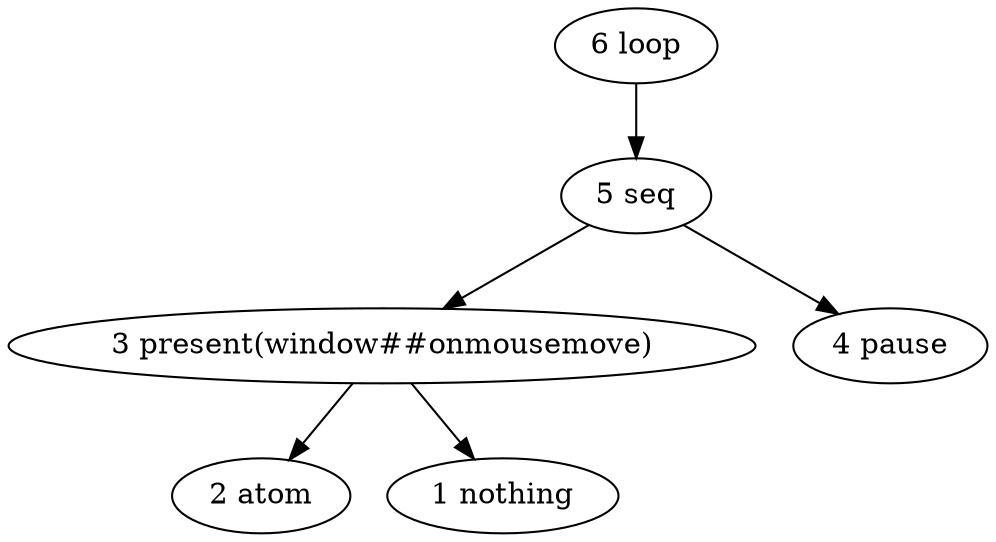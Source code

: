 digraph tagged {
  N6 [label="6 loop"];
  N6 -> N5 ;
   N5 [label="5 seq"];
  N5 -> N3 ;
  N5 -> N4 ;
  N3 [label="3 present(window##onmousemove)"]; 
  N3 -> N2 ;
  N3 -> N1 ;
  N2 [label="2 atom"]; 
  N1 [label="1 nothing"]; 
  N4 [label="4 pause"]; 
  }

